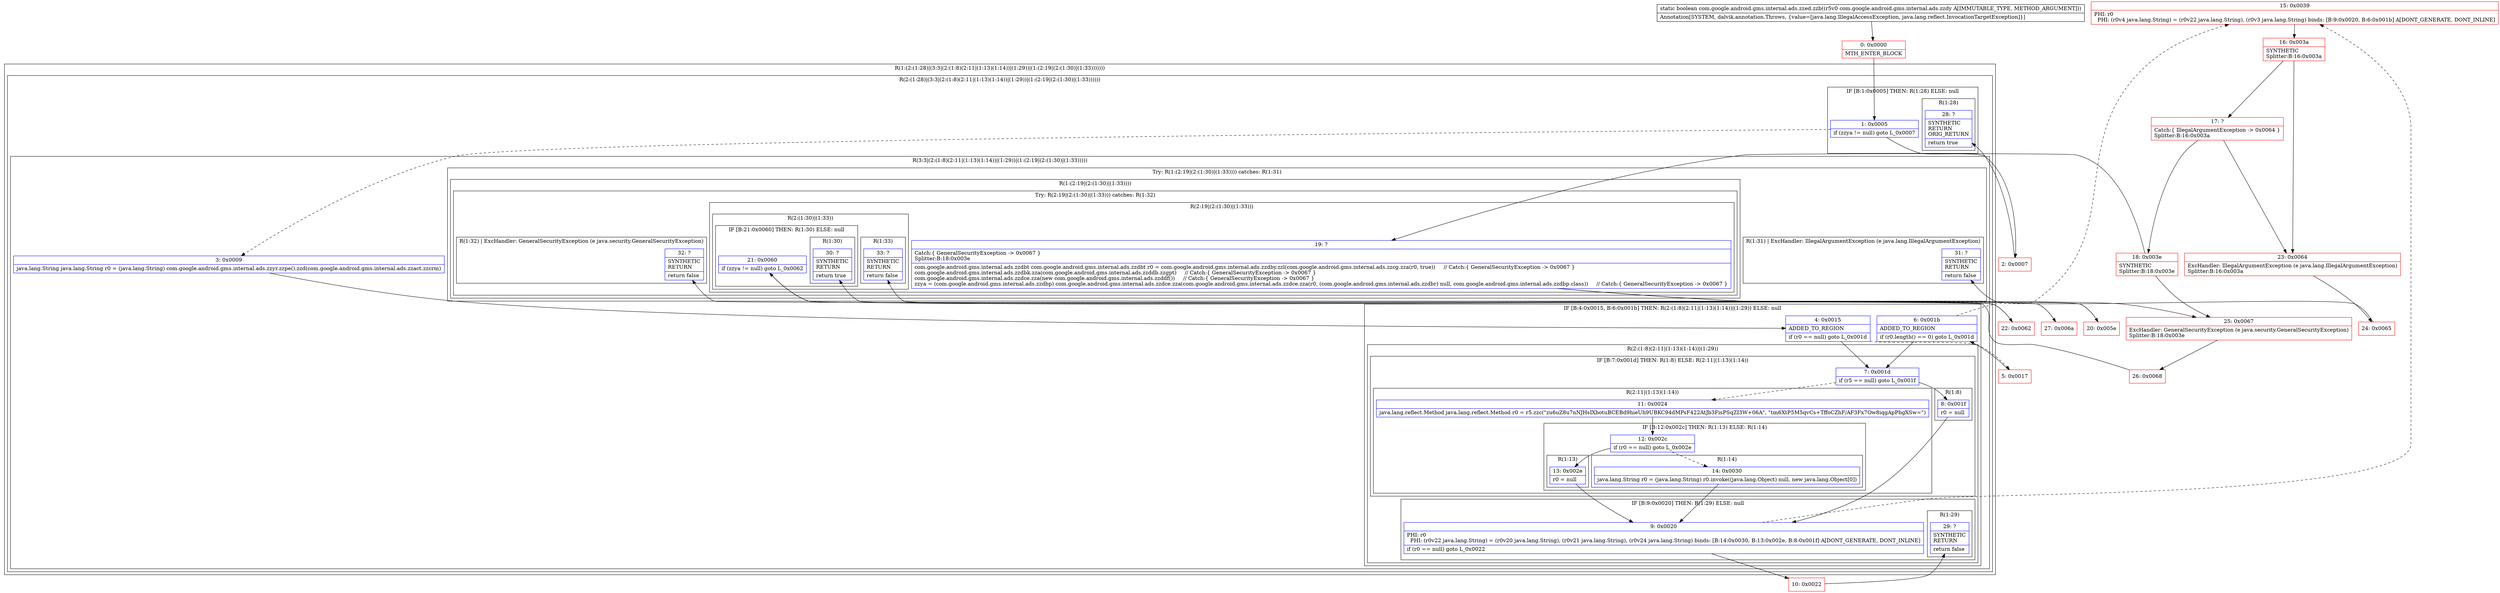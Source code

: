 digraph "CFG forcom.google.android.gms.internal.ads.zzed.zzb(Lcom\/google\/android\/gms\/internal\/ads\/zzdy;)Z" {
subgraph cluster_Region_1300964059 {
label = "R(1:(2:(1:28)|(3:3|(2:(1:8)(2:11|(1:13)(1:14))|(1:29))|(1:(2:19|(2:(1:30)|(1:33)))))))";
node [shape=record,color=blue];
subgraph cluster_Region_53488059 {
label = "R(2:(1:28)|(3:3|(2:(1:8)(2:11|(1:13)(1:14))|(1:29))|(1:(2:19|(2:(1:30)|(1:33))))))";
node [shape=record,color=blue];
subgraph cluster_IfRegion_562317323 {
label = "IF [B:1:0x0005] THEN: R(1:28) ELSE: null";
node [shape=record,color=blue];
Node_1 [shape=record,label="{1\:\ 0x0005|if (zzya != null) goto L_0x0007\l}"];
subgraph cluster_Region_820387593 {
label = "R(1:28)";
node [shape=record,color=blue];
Node_28 [shape=record,label="{28\:\ ?|SYNTHETIC\lRETURN\lORIG_RETURN\l|return true\l}"];
}
}
subgraph cluster_Region_845066913 {
label = "R(3:3|(2:(1:8)(2:11|(1:13)(1:14))|(1:29))|(1:(2:19|(2:(1:30)|(1:33)))))";
node [shape=record,color=blue];
Node_3 [shape=record,label="{3\:\ 0x0009|java.lang.String java.lang.String r0 = (java.lang.String) com.google.android.gms.internal.ads.zzyr.zzpe().zzd(com.google.android.gms.internal.ads.zzact.zzcrm)\l}"];
subgraph cluster_IfRegion_1480700183 {
label = "IF [B:4:0x0015, B:6:0x001b] THEN: R(2:(1:8)(2:11|(1:13)(1:14))|(1:29)) ELSE: null";
node [shape=record,color=blue];
Node_4 [shape=record,label="{4\:\ 0x0015|ADDED_TO_REGION\l|if (r0 == null) goto L_0x001d\l}"];
Node_6 [shape=record,label="{6\:\ 0x001b|ADDED_TO_REGION\l|if (r0.length() == 0) goto L_0x001d\l}"];
subgraph cluster_Region_619675188 {
label = "R(2:(1:8)(2:11|(1:13)(1:14))|(1:29))";
node [shape=record,color=blue];
subgraph cluster_IfRegion_638641891 {
label = "IF [B:7:0x001d] THEN: R(1:8) ELSE: R(2:11|(1:13)(1:14))";
node [shape=record,color=blue];
Node_7 [shape=record,label="{7\:\ 0x001d|if (r5 == null) goto L_0x001f\l}"];
subgraph cluster_Region_525190117 {
label = "R(1:8)";
node [shape=record,color=blue];
Node_8 [shape=record,label="{8\:\ 0x001f|r0 = null\l}"];
}
subgraph cluster_Region_2045476769 {
label = "R(2:11|(1:13)(1:14))";
node [shape=record,color=blue];
Node_11 [shape=record,label="{11\:\ 0x0024|java.lang.reflect.Method java.lang.reflect.Method r0 = r5.zzc(\"zu6uZ8u7nNJHsIXbotuBCEBd9hieUh9UBKC94dMPsF422AtJb3FisPSqZI3W+06A\", \"tm6XtP5M5qvCs+TffoCZhF\/AF3Fx7Ow8iqgApPbgXSw=\")\l}"];
subgraph cluster_IfRegion_754425986 {
label = "IF [B:12:0x002c] THEN: R(1:13) ELSE: R(1:14)";
node [shape=record,color=blue];
Node_12 [shape=record,label="{12\:\ 0x002c|if (r0 == null) goto L_0x002e\l}"];
subgraph cluster_Region_1133424493 {
label = "R(1:13)";
node [shape=record,color=blue];
Node_13 [shape=record,label="{13\:\ 0x002e|r0 = null\l}"];
}
subgraph cluster_Region_671728822 {
label = "R(1:14)";
node [shape=record,color=blue];
Node_14 [shape=record,label="{14\:\ 0x0030|java.lang.String r0 = (java.lang.String) r0.invoke((java.lang.Object) null, new java.lang.Object[0])\l}"];
}
}
}
}
subgraph cluster_IfRegion_147380150 {
label = "IF [B:9:0x0020] THEN: R(1:29) ELSE: null";
node [shape=record,color=blue];
Node_9 [shape=record,label="{9\:\ 0x0020|PHI: r0 \l  PHI: (r0v22 java.lang.String) = (r0v20 java.lang.String), (r0v21 java.lang.String), (r0v24 java.lang.String) binds: [B:14:0x0030, B:13:0x002e, B:8:0x001f] A[DONT_GENERATE, DONT_INLINE]\l|if (r0 == null) goto L_0x0022\l}"];
subgraph cluster_Region_626472506 {
label = "R(1:29)";
node [shape=record,color=blue];
Node_29 [shape=record,label="{29\:\ ?|SYNTHETIC\lRETURN\l|return false\l}"];
}
}
}
}
subgraph cluster_TryCatchRegion_625568718 {
label = "Try: R(1:(2:19|(2:(1:30)|(1:33)))) catches: R(1:31)";
node [shape=record,color=blue];
subgraph cluster_Region_2055782285 {
label = "R(1:(2:19|(2:(1:30)|(1:33))))";
node [shape=record,color=blue];
subgraph cluster_TryCatchRegion_1527671233 {
label = "Try: R(2:19|(2:(1:30)|(1:33))) catches: R(1:32)";
node [shape=record,color=blue];
subgraph cluster_Region_1040970461 {
label = "R(2:19|(2:(1:30)|(1:33)))";
node [shape=record,color=blue];
Node_19 [shape=record,label="{19\:\ ?|Catch:\{ GeneralSecurityException \-\> 0x0067 \}\lSplitter:B:18:0x003e\l|com.google.android.gms.internal.ads.zzdbt com.google.android.gms.internal.ads.zzdbt r0 = com.google.android.gms.internal.ads.zzdby.zzl(com.google.android.gms.internal.ads.zzcg.zza(r0, true))     \/\/ Catch:\{ GeneralSecurityException \-\> 0x0067 \}\lcom.google.android.gms.internal.ads.zzdbk.zza(com.google.android.gms.internal.ads.zzddb.zzgpt)     \/\/ Catch:\{ GeneralSecurityException \-\> 0x0067 \}\lcom.google.android.gms.internal.ads.zzdce.zza(new com.google.android.gms.internal.ads.zzddf())     \/\/ Catch:\{ GeneralSecurityException \-\> 0x0067 \}\lzzya = (com.google.android.gms.internal.ads.zzdbp) com.google.android.gms.internal.ads.zzdce.zza(com.google.android.gms.internal.ads.zzdce.zza(r0, (com.google.android.gms.internal.ads.zzdbr) null, com.google.android.gms.internal.ads.zzdbp.class))     \/\/ Catch:\{ GeneralSecurityException \-\> 0x0067 \}\l}"];
subgraph cluster_Region_1207202428 {
label = "R(2:(1:30)|(1:33))";
node [shape=record,color=blue];
subgraph cluster_IfRegion_688744023 {
label = "IF [B:21:0x0060] THEN: R(1:30) ELSE: null";
node [shape=record,color=blue];
Node_21 [shape=record,label="{21\:\ 0x0060|if (zzya != null) goto L_0x0062\l}"];
subgraph cluster_Region_373735468 {
label = "R(1:30)";
node [shape=record,color=blue];
Node_30 [shape=record,label="{30\:\ ?|SYNTHETIC\lRETURN\l|return true\l}"];
}
}
subgraph cluster_Region_1051648836 {
label = "R(1:33)";
node [shape=record,color=blue];
Node_33 [shape=record,label="{33\:\ ?|SYNTHETIC\lRETURN\l|return false\l}"];
}
}
}
subgraph cluster_Region_1521287551 {
label = "R(1:32) | ExcHandler: GeneralSecurityException (e java.security.GeneralSecurityException)\l";
node [shape=record,color=blue];
Node_32 [shape=record,label="{32\:\ ?|SYNTHETIC\lRETURN\l|return false\l}"];
}
}
}
subgraph cluster_Region_416349091 {
label = "R(1:31) | ExcHandler: IllegalArgumentException (e java.lang.IllegalArgumentException)\l";
node [shape=record,color=blue];
Node_31 [shape=record,label="{31\:\ ?|SYNTHETIC\lRETURN\l|return false\l}"];
}
}
}
}
}
subgraph cluster_Region_416349091 {
label = "R(1:31) | ExcHandler: IllegalArgumentException (e java.lang.IllegalArgumentException)\l";
node [shape=record,color=blue];
Node_31 [shape=record,label="{31\:\ ?|SYNTHETIC\lRETURN\l|return false\l}"];
}
subgraph cluster_Region_1521287551 {
label = "R(1:32) | ExcHandler: GeneralSecurityException (e java.security.GeneralSecurityException)\l";
node [shape=record,color=blue];
Node_32 [shape=record,label="{32\:\ ?|SYNTHETIC\lRETURN\l|return false\l}"];
}
Node_0 [shape=record,color=red,label="{0\:\ 0x0000|MTH_ENTER_BLOCK\l}"];
Node_2 [shape=record,color=red,label="{2\:\ 0x0007}"];
Node_5 [shape=record,color=red,label="{5\:\ 0x0017}"];
Node_10 [shape=record,color=red,label="{10\:\ 0x0022}"];
Node_15 [shape=record,color=red,label="{15\:\ 0x0039|PHI: r0 \l  PHI: (r0v4 java.lang.String) = (r0v22 java.lang.String), (r0v3 java.lang.String) binds: [B:9:0x0020, B:6:0x001b] A[DONT_GENERATE, DONT_INLINE]\l}"];
Node_16 [shape=record,color=red,label="{16\:\ 0x003a|SYNTHETIC\lSplitter:B:16:0x003a\l}"];
Node_17 [shape=record,color=red,label="{17\:\ ?|Catch:\{ IllegalArgumentException \-\> 0x0064 \}\lSplitter:B:16:0x003a\l}"];
Node_18 [shape=record,color=red,label="{18\:\ 0x003e|SYNTHETIC\lSplitter:B:18:0x003e\l}"];
Node_20 [shape=record,color=red,label="{20\:\ 0x005e}"];
Node_22 [shape=record,color=red,label="{22\:\ 0x0062}"];
Node_23 [shape=record,color=red,label="{23\:\ 0x0064|ExcHandler: IllegalArgumentException (e java.lang.IllegalArgumentException)\lSplitter:B:16:0x003a\l}"];
Node_24 [shape=record,color=red,label="{24\:\ 0x0065}"];
Node_25 [shape=record,color=red,label="{25\:\ 0x0067|ExcHandler: GeneralSecurityException (e java.security.GeneralSecurityException)\lSplitter:B:18:0x003e\l}"];
Node_26 [shape=record,color=red,label="{26\:\ 0x0068}"];
Node_27 [shape=record,color=red,label="{27\:\ 0x006a}"];
MethodNode[shape=record,label="{static boolean com.google.android.gms.internal.ads.zzed.zzb((r5v0 com.google.android.gms.internal.ads.zzdy A[IMMUTABLE_TYPE, METHOD_ARGUMENT]))  | Annotation[SYSTEM, dalvik.annotation.Throws, \{value=[java.lang.IllegalAccessException, java.lang.reflect.InvocationTargetException]\}]\l}"];
MethodNode -> Node_0;
Node_1 -> Node_2;
Node_1 -> Node_3[style=dashed];
Node_3 -> Node_4;
Node_4 -> Node_5[style=dashed];
Node_4 -> Node_7;
Node_6 -> Node_7;
Node_6 -> Node_15[style=dashed];
Node_7 -> Node_8;
Node_7 -> Node_11[style=dashed];
Node_8 -> Node_9;
Node_11 -> Node_12;
Node_12 -> Node_13;
Node_12 -> Node_14[style=dashed];
Node_13 -> Node_9;
Node_14 -> Node_9;
Node_9 -> Node_10;
Node_9 -> Node_15[style=dashed];
Node_19 -> Node_20;
Node_19 -> Node_25;
Node_21 -> Node_22;
Node_21 -> Node_27[style=dashed];
Node_0 -> Node_1;
Node_2 -> Node_28;
Node_5 -> Node_6;
Node_10 -> Node_29;
Node_15 -> Node_16;
Node_16 -> Node_17;
Node_16 -> Node_23;
Node_17 -> Node_23;
Node_17 -> Node_18;
Node_18 -> Node_19;
Node_18 -> Node_25;
Node_20 -> Node_21;
Node_22 -> Node_30;
Node_23 -> Node_24;
Node_24 -> Node_31;
Node_25 -> Node_26;
Node_26 -> Node_32;
Node_27 -> Node_33;
}

